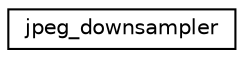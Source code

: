 digraph "Graphical Class Hierarchy"
{
 // INTERACTIVE_SVG=YES
  edge [fontname="Helvetica",fontsize="10",labelfontname="Helvetica",labelfontsize="10"];
  node [fontname="Helvetica",fontsize="10",shape=record];
  rankdir="LR";
  Node0 [label="jpeg_downsampler",height=0.2,width=0.4,color="black", fillcolor="white", style="filled",URL="$structjpeg__downsampler.html"];
}

